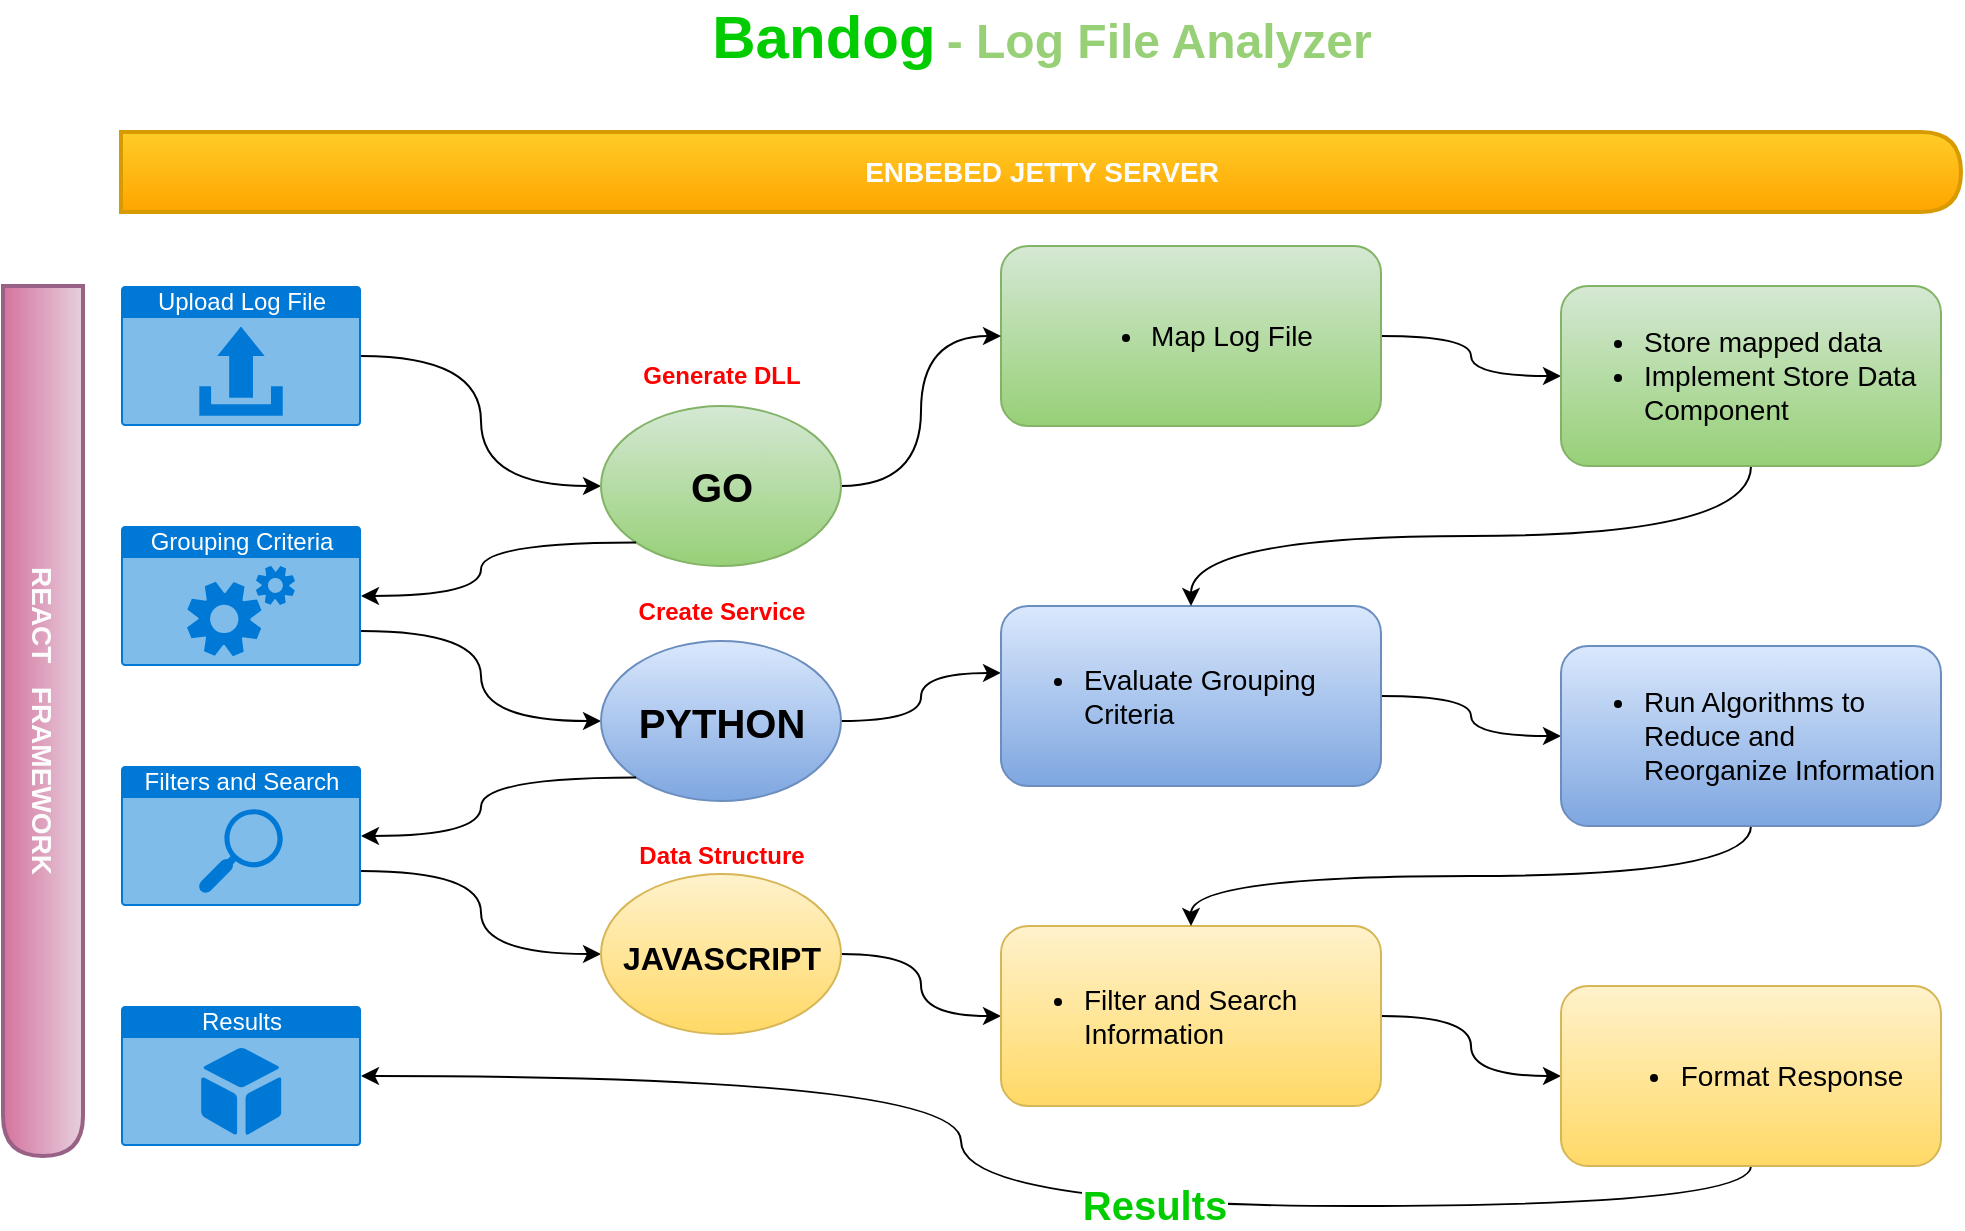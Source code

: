 <mxfile version="24.2.7" type="device">
  <diagram id="6a731a19-8d31-9384-78a2-239565b7b9f0" name="Page-1">
    <mxGraphModel dx="1434" dy="772" grid="1" gridSize="10" guides="1" tooltips="1" connect="1" arrows="1" fold="1" page="1" pageScale="1" pageWidth="1169" pageHeight="827" background="none" math="0" shadow="0">
      <root>
        <mxCell id="0" />
        <mxCell id="1" parent="0" />
        <mxCell id="PxfDVj1_c2ccCcwhHUFk-1784" value="Results" style="html=1;whiteSpace=wrap;strokeColor=none;fillColor=#0079D6;labelPosition=center;verticalLabelPosition=middle;verticalAlign=top;align=center;fontSize=12;outlineConnect=0;spacingTop=-6;fontColor=#FFFFFF;sketch=0;shape=mxgraph.sitemap.products;" vertex="1" parent="1">
          <mxGeometry x="96.5" y="517" width="120" height="70" as="geometry" />
        </mxCell>
        <mxCell id="PxfDVj1_c2ccCcwhHUFk-1808" style="edgeStyle=orthogonalEdgeStyle;rounded=0;orthogonalLoop=1;jettySize=auto;html=1;entryX=0;entryY=0.5;entryDx=0;entryDy=0;curved=1;exitX=1;exitY=0.75;exitDx=0;exitDy=0;exitPerimeter=0;" edge="1" parent="1" source="PxfDVj1_c2ccCcwhHUFk-1785" target="PxfDVj1_c2ccCcwhHUFk-1798">
          <mxGeometry relative="1" as="geometry" />
        </mxCell>
        <mxCell id="PxfDVj1_c2ccCcwhHUFk-1785" value="Filters and Search" style="html=1;whiteSpace=wrap;strokeColor=none;fillColor=#0079D6;labelPosition=center;verticalLabelPosition=middle;verticalAlign=top;align=center;fontSize=12;outlineConnect=0;spacingTop=-6;fontColor=#FFFFFF;sketch=0;shape=mxgraph.sitemap.search;" vertex="1" parent="1">
          <mxGeometry x="96.5" y="397" width="120" height="70" as="geometry" />
        </mxCell>
        <mxCell id="PxfDVj1_c2ccCcwhHUFk-1802" style="edgeStyle=orthogonalEdgeStyle;rounded=0;orthogonalLoop=1;jettySize=auto;html=1;entryX=0;entryY=0.5;entryDx=0;entryDy=0;curved=1;" edge="1" parent="1" source="PxfDVj1_c2ccCcwhHUFk-1786" target="PxfDVj1_c2ccCcwhHUFk-1796">
          <mxGeometry relative="1" as="geometry" />
        </mxCell>
        <mxCell id="PxfDVj1_c2ccCcwhHUFk-1786" value="Upload Log File" style="html=1;whiteSpace=wrap;strokeColor=none;fillColor=#0079D6;labelPosition=center;verticalLabelPosition=middle;verticalAlign=top;align=center;fontSize=12;outlineConnect=0;spacingTop=-6;fontColor=#FFFFFF;sketch=0;shape=mxgraph.sitemap.upload;" vertex="1" parent="1">
          <mxGeometry x="96.5" y="157" width="120" height="70" as="geometry" />
        </mxCell>
        <mxCell id="PxfDVj1_c2ccCcwhHUFk-1805" style="edgeStyle=orthogonalEdgeStyle;rounded=0;orthogonalLoop=1;jettySize=auto;html=1;entryX=0;entryY=0.5;entryDx=0;entryDy=0;curved=1;exitX=1;exitY=0.75;exitDx=0;exitDy=0;exitPerimeter=0;" edge="1" parent="1" source="PxfDVj1_c2ccCcwhHUFk-1787" target="PxfDVj1_c2ccCcwhHUFk-1797">
          <mxGeometry relative="1" as="geometry" />
        </mxCell>
        <mxCell id="PxfDVj1_c2ccCcwhHUFk-1787" value="Grouping Criteria" style="html=1;whiteSpace=wrap;strokeColor=none;fillColor=#0079D6;labelPosition=center;verticalLabelPosition=middle;verticalAlign=top;align=center;fontSize=12;outlineConnect=0;spacingTop=-6;fontColor=#FFFFFF;sketch=0;shape=mxgraph.sitemap.services;" vertex="1" parent="1">
          <mxGeometry x="96.5" y="277" width="120" height="70" as="geometry" />
        </mxCell>
        <mxCell id="PxfDVj1_c2ccCcwhHUFk-1788" value="REACT&amp;nbsp; &amp;nbsp;FRAMEWORK" style="shape=delay;whiteSpace=wrap;html=1;rotation=90;strokeWidth=2;fontSize=14;fontStyle=1;fillColor=#e6d0de;strokeColor=#996185;gradientColor=#d5739d;fontColor=#FCFCFC;" vertex="1" parent="1">
          <mxGeometry x="-160" y="354.5" width="435" height="40" as="geometry" />
        </mxCell>
        <mxCell id="PxfDVj1_c2ccCcwhHUFk-1820" value="" style="edgeStyle=orthogonalEdgeStyle;rounded=0;orthogonalLoop=1;jettySize=auto;html=1;curved=1;" edge="1" parent="1" source="PxfDVj1_c2ccCcwhHUFk-1795" target="PxfDVj1_c2ccCcwhHUFk-1817">
          <mxGeometry relative="1" as="geometry" />
        </mxCell>
        <mxCell id="PxfDVj1_c2ccCcwhHUFk-1795" value="&lt;ul style=&quot;font-size: 14px; text-align: left;&quot;&gt;&lt;li style=&quot;&quot;&gt;Map Log File&lt;/li&gt;&lt;/ul&gt;" style="rounded=1;whiteSpace=wrap;html=1;fillColor=#d5e8d4;gradientColor=#97d077;strokeColor=#82b366;" vertex="1" parent="1">
          <mxGeometry x="536.5" y="137" width="190" height="90" as="geometry" />
        </mxCell>
        <mxCell id="PxfDVj1_c2ccCcwhHUFk-1803" style="edgeStyle=orthogonalEdgeStyle;rounded=0;orthogonalLoop=1;jettySize=auto;html=1;entryX=0;entryY=0.5;entryDx=0;entryDy=0;curved=1;" edge="1" parent="1" source="PxfDVj1_c2ccCcwhHUFk-1796" target="PxfDVj1_c2ccCcwhHUFk-1795">
          <mxGeometry relative="1" as="geometry" />
        </mxCell>
        <mxCell id="PxfDVj1_c2ccCcwhHUFk-1796" value="GO" style="ellipse;whiteSpace=wrap;html=1;fontSize=20;fontStyle=1;fillColor=#d5e8d4;strokeColor=#82b366;gradientColor=#97d077;" vertex="1" parent="1">
          <mxGeometry x="336.5" y="217" width="120" height="80" as="geometry" />
        </mxCell>
        <mxCell id="PxfDVj1_c2ccCcwhHUFk-1806" style="edgeStyle=orthogonalEdgeStyle;rounded=0;orthogonalLoop=1;jettySize=auto;html=1;entryX=0;entryY=0.372;entryDx=0;entryDy=0;curved=1;entryPerimeter=0;" edge="1" parent="1" source="PxfDVj1_c2ccCcwhHUFk-1797" target="PxfDVj1_c2ccCcwhHUFk-1800">
          <mxGeometry relative="1" as="geometry" />
        </mxCell>
        <mxCell id="PxfDVj1_c2ccCcwhHUFk-1797" value="PYTHON" style="ellipse;whiteSpace=wrap;html=1;fontSize=20;fontStyle=1;fillColor=#dae8fc;strokeColor=#6c8ebf;gradientColor=#7ea6e0;" vertex="1" parent="1">
          <mxGeometry x="336.5" y="334.5" width="120" height="80" as="geometry" />
        </mxCell>
        <mxCell id="PxfDVj1_c2ccCcwhHUFk-1810" style="edgeStyle=orthogonalEdgeStyle;rounded=0;orthogonalLoop=1;jettySize=auto;html=1;entryX=0;entryY=0.5;entryDx=0;entryDy=0;curved=1;" edge="1" parent="1" source="PxfDVj1_c2ccCcwhHUFk-1798" target="PxfDVj1_c2ccCcwhHUFk-1809">
          <mxGeometry relative="1" as="geometry" />
        </mxCell>
        <mxCell id="PxfDVj1_c2ccCcwhHUFk-1798" value="&lt;font style=&quot;font-size: 16px;&quot;&gt;JAVASCRIPT&lt;/font&gt;" style="ellipse;whiteSpace=wrap;html=1;fontSize=20;fontStyle=1;fillColor=#fff2cc;strokeColor=#d6b656;gradientColor=#ffd966;fontColor=#000000;" vertex="1" parent="1">
          <mxGeometry x="336.5" y="451" width="120" height="80" as="geometry" />
        </mxCell>
        <mxCell id="PxfDVj1_c2ccCcwhHUFk-1821" value="" style="edgeStyle=orthogonalEdgeStyle;rounded=0;orthogonalLoop=1;jettySize=auto;html=1;curved=1;" edge="1" parent="1" source="PxfDVj1_c2ccCcwhHUFk-1800" target="PxfDVj1_c2ccCcwhHUFk-1818">
          <mxGeometry relative="1" as="geometry" />
        </mxCell>
        <mxCell id="PxfDVj1_c2ccCcwhHUFk-1800" value="&lt;ul style=&quot;font-size: 14px; text-align: left;&quot;&gt;&lt;li style=&quot;&quot;&gt;&lt;span style=&quot;background-color: initial;&quot;&gt;Evaluate Grouping Criteria&lt;/span&gt;&lt;/li&gt;&lt;/ul&gt;" style="rounded=1;whiteSpace=wrap;html=1;fillColor=#dae8fc;gradientColor=#7ea6e0;strokeColor=#6c8ebf;" vertex="1" parent="1">
          <mxGeometry x="536.5" y="317" width="190" height="90" as="geometry" />
        </mxCell>
        <mxCell id="PxfDVj1_c2ccCcwhHUFk-1804" style="edgeStyle=orthogonalEdgeStyle;rounded=0;orthogonalLoop=1;jettySize=auto;html=1;entryX=1;entryY=0.5;entryDx=0;entryDy=0;entryPerimeter=0;curved=1;exitX=0;exitY=1;exitDx=0;exitDy=0;" edge="1" parent="1" source="PxfDVj1_c2ccCcwhHUFk-1796" target="PxfDVj1_c2ccCcwhHUFk-1787">
          <mxGeometry relative="1" as="geometry" />
        </mxCell>
        <mxCell id="PxfDVj1_c2ccCcwhHUFk-1807" style="edgeStyle=orthogonalEdgeStyle;rounded=0;orthogonalLoop=1;jettySize=auto;html=1;entryX=1;entryY=0.5;entryDx=0;entryDy=0;entryPerimeter=0;curved=1;exitX=0;exitY=1;exitDx=0;exitDy=0;" edge="1" parent="1" source="PxfDVj1_c2ccCcwhHUFk-1797" target="PxfDVj1_c2ccCcwhHUFk-1785">
          <mxGeometry relative="1" as="geometry" />
        </mxCell>
        <mxCell id="PxfDVj1_c2ccCcwhHUFk-1811" style="edgeStyle=orthogonalEdgeStyle;rounded=0;orthogonalLoop=1;jettySize=auto;html=1;curved=1;exitX=0.5;exitY=1;exitDx=0;exitDy=0;" edge="1" parent="1" source="PxfDVj1_c2ccCcwhHUFk-1819" target="PxfDVj1_c2ccCcwhHUFk-1784">
          <mxGeometry relative="1" as="geometry" />
        </mxCell>
        <mxCell id="PxfDVj1_c2ccCcwhHUFk-1825" value="&lt;font color=&quot;#00cc00&quot;&gt;Results&lt;/font&gt;" style="edgeLabel;html=1;align=center;verticalAlign=middle;resizable=0;points=[];fontSize=20;fontStyle=1;fontColor=#0000FF;" vertex="1" connectable="0" parent="PxfDVj1_c2ccCcwhHUFk-1811">
          <mxGeometry x="-0.182" y="-1" relative="1" as="geometry">
            <mxPoint as="offset" />
          </mxGeometry>
        </mxCell>
        <mxCell id="PxfDVj1_c2ccCcwhHUFk-1822" value="" style="edgeStyle=orthogonalEdgeStyle;rounded=0;orthogonalLoop=1;jettySize=auto;html=1;curved=1;" edge="1" parent="1" source="PxfDVj1_c2ccCcwhHUFk-1809" target="PxfDVj1_c2ccCcwhHUFk-1819">
          <mxGeometry relative="1" as="geometry" />
        </mxCell>
        <mxCell id="PxfDVj1_c2ccCcwhHUFk-1809" value="&lt;ul style=&quot;font-size: 14px; text-align: left;&quot;&gt;&lt;li&gt;Filter and Search Information&lt;/li&gt;&lt;/ul&gt;" style="rounded=1;whiteSpace=wrap;html=1;fillColor=#fff2cc;gradientColor=#ffd966;strokeColor=#d6b656;fontColor=#000000;" vertex="1" parent="1">
          <mxGeometry x="536.5" y="477" width="190" height="90" as="geometry" />
        </mxCell>
        <mxCell id="PxfDVj1_c2ccCcwhHUFk-1814" value="Generate DLL" style="text;html=1;align=center;verticalAlign=middle;whiteSpace=wrap;rounded=0;fontStyle=1;fontColor=#FF0000;" vertex="1" parent="1">
          <mxGeometry x="351.5" y="187" width="90" height="30" as="geometry" />
        </mxCell>
        <mxCell id="PxfDVj1_c2ccCcwhHUFk-1815" value="Create Service" style="text;html=1;align=center;verticalAlign=middle;whiteSpace=wrap;rounded=0;fontStyle=1;fontColor=#FF0000;" vertex="1" parent="1">
          <mxGeometry x="351.5" y="304.5" width="90" height="30" as="geometry" />
        </mxCell>
        <mxCell id="PxfDVj1_c2ccCcwhHUFk-1816" value="Data Structure" style="text;html=1;align=center;verticalAlign=middle;whiteSpace=wrap;rounded=0;fontStyle=1;fontColor=#FF0000;" vertex="1" parent="1">
          <mxGeometry x="351.5" y="427" width="90" height="30" as="geometry" />
        </mxCell>
        <mxCell id="PxfDVj1_c2ccCcwhHUFk-1823" style="edgeStyle=orthogonalEdgeStyle;rounded=0;orthogonalLoop=1;jettySize=auto;html=1;exitX=0.5;exitY=1;exitDx=0;exitDy=0;entryX=0.5;entryY=0;entryDx=0;entryDy=0;curved=1;" edge="1" parent="1" source="PxfDVj1_c2ccCcwhHUFk-1817" target="PxfDVj1_c2ccCcwhHUFk-1800">
          <mxGeometry relative="1" as="geometry" />
        </mxCell>
        <mxCell id="PxfDVj1_c2ccCcwhHUFk-1817" value="&lt;ul style=&quot;font-size: 14px; text-align: left;&quot;&gt;&lt;li style=&quot;&quot;&gt;Store mapped data&lt;/li&gt;&lt;li style=&quot;&quot;&gt;Implement Store Data Component&lt;/li&gt;&lt;/ul&gt;" style="rounded=1;whiteSpace=wrap;html=1;fillColor=#d5e8d4;gradientColor=#97d077;strokeColor=#82b366;" vertex="1" parent="1">
          <mxGeometry x="816.5" y="157" width="190" height="90" as="geometry" />
        </mxCell>
        <mxCell id="PxfDVj1_c2ccCcwhHUFk-1824" style="edgeStyle=orthogonalEdgeStyle;rounded=0;orthogonalLoop=1;jettySize=auto;html=1;curved=1;exitX=0.5;exitY=1;exitDx=0;exitDy=0;" edge="1" parent="1" source="PxfDVj1_c2ccCcwhHUFk-1818" target="PxfDVj1_c2ccCcwhHUFk-1809">
          <mxGeometry relative="1" as="geometry" />
        </mxCell>
        <mxCell id="PxfDVj1_c2ccCcwhHUFk-1818" value="&lt;ul style=&quot;font-size: 14px; text-align: left;&quot;&gt;&lt;li style=&quot;&quot;&gt;Run Algorithms to Reduce and Reorganize Information&lt;/li&gt;&lt;/ul&gt;" style="rounded=1;whiteSpace=wrap;html=1;fillColor=#dae8fc;gradientColor=#7ea6e0;strokeColor=#6c8ebf;" vertex="1" parent="1">
          <mxGeometry x="816.5" y="337" width="190" height="90" as="geometry" />
        </mxCell>
        <mxCell id="PxfDVj1_c2ccCcwhHUFk-1819" value="&lt;ul style=&quot;font-size: 14px; text-align: left;&quot;&gt;&lt;li&gt;Format Response&lt;/li&gt;&lt;/ul&gt;" style="rounded=1;whiteSpace=wrap;html=1;fillColor=#fff2cc;gradientColor=#ffd966;strokeColor=#d6b656;fontColor=#000000;" vertex="1" parent="1">
          <mxGeometry x="816.5" y="507" width="190" height="90" as="geometry" />
        </mxCell>
        <mxCell id="PxfDVj1_c2ccCcwhHUFk-1826" value="ENBEBED JETTY SERVER" style="shape=delay;whiteSpace=wrap;html=1;rotation=0;strokeWidth=2;fontSize=14;fontStyle=1;fillColor=#ffcd28;strokeColor=#d79b00;gradientColor=#ffa500;fontColor=#FCFCFC;" vertex="1" parent="1">
          <mxGeometry x="96.5" y="80" width="920" height="40" as="geometry" />
        </mxCell>
        <mxCell id="PxfDVj1_c2ccCcwhHUFk-1827" value="&lt;font color=&quot;#00cc00&quot; style=&quot;font-size: 30px;&quot;&gt;Bandog&lt;/font&gt; &lt;font style=&quot;font-size: 24px;&quot; color=&quot;#97d077&quot;&gt;- Log File Analyzer&lt;/font&gt;" style="text;html=1;align=center;verticalAlign=middle;whiteSpace=wrap;rounded=0;fontSize=20;fontStyle=1" vertex="1" parent="1">
          <mxGeometry x="294.75" y="17" width="523.5" height="30" as="geometry" />
        </mxCell>
      </root>
    </mxGraphModel>
  </diagram>
</mxfile>
